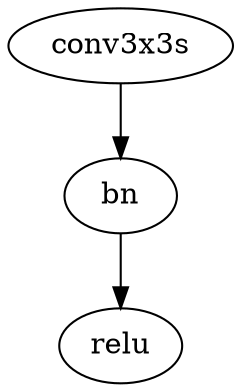 digraph blocksr_b {
    conv3x3s [op_type="conv3x3s",
           input=yes];
    bn [op_type="batch_norm"];
    relu [op_type="relu",
           output=yes];

    conv3x3s -> bn -> relu
}